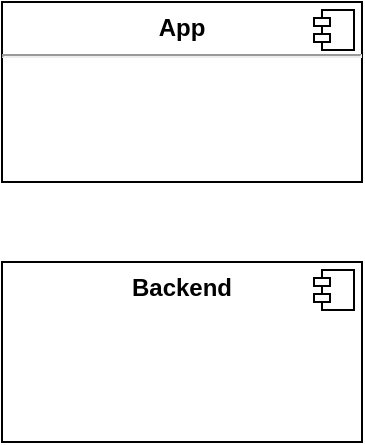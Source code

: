 <mxfile version="13.8.1" type="github" pages="2">
  <diagram id="78Pak1fITHsZY2uAQmiS" name="Overview">
    <mxGraphModel dx="1422" dy="772" grid="1" gridSize="10" guides="1" tooltips="1" connect="1" arrows="1" fold="1" page="1" pageScale="1" pageWidth="827" pageHeight="1169" math="0" shadow="0">
      <root>
        <mxCell id="0" />
        <mxCell id="1" parent="0" />
        <mxCell id="uc3zagjku930vBuRUgso-5" value="&lt;p style=&quot;margin: 0px ; margin-top: 6px ; text-align: center&quot;&gt;&lt;b&gt;App&lt;/b&gt;&lt;/p&gt;&lt;hr&gt;&lt;p style=&quot;margin: 0px ; margin-left: 8px&quot;&gt;&lt;br&gt;&lt;/p&gt;" style="align=left;overflow=fill;html=1;dropTarget=0;" vertex="1" parent="1">
          <mxGeometry x="310" y="110" width="180" height="90" as="geometry" />
        </mxCell>
        <mxCell id="uc3zagjku930vBuRUgso-6" value="" style="shape=component;jettyWidth=8;jettyHeight=4;" vertex="1" parent="uc3zagjku930vBuRUgso-5">
          <mxGeometry x="1" width="20" height="20" relative="1" as="geometry">
            <mxPoint x="-24" y="4" as="offset" />
          </mxGeometry>
        </mxCell>
        <mxCell id="uc3zagjku930vBuRUgso-7" value="&lt;p style=&quot;margin: 0px ; margin-top: 6px ; text-align: center&quot;&gt;&lt;b&gt;Backend&lt;/b&gt;&lt;/p&gt;" style="align=left;overflow=fill;html=1;dropTarget=0;" vertex="1" parent="1">
          <mxGeometry x="310" y="240" width="180" height="90" as="geometry" />
        </mxCell>
        <mxCell id="uc3zagjku930vBuRUgso-8" value="" style="shape=component;jettyWidth=8;jettyHeight=4;" vertex="1" parent="uc3zagjku930vBuRUgso-7">
          <mxGeometry x="1" width="20" height="20" relative="1" as="geometry">
            <mxPoint x="-24" y="4" as="offset" />
          </mxGeometry>
        </mxCell>
      </root>
    </mxGraphModel>
  </diagram>
  <diagram id="pG8ukOSA_y68UiLX20Zs" name="Current Architecture">
    <mxGraphModel dx="1185" dy="643" grid="1" gridSize="10" guides="1" tooltips="1" connect="1" arrows="1" fold="1" page="1" pageScale="1" pageWidth="827" pageHeight="1169" math="0" shadow="0">
      <root>
        <mxCell id="JUNSQr1m5YTf7EwPbwe9-0" />
        <mxCell id="JUNSQr1m5YTf7EwPbwe9-1" parent="JUNSQr1m5YTf7EwPbwe9-0" />
        <mxCell id="JUNSQr1m5YTf7EwPbwe9-30" value="" style="rounded=0;whiteSpace=wrap;html=1;" vertex="1" parent="JUNSQr1m5YTf7EwPbwe9-1">
          <mxGeometry x="511" y="170" width="140" height="80" as="geometry" />
        </mxCell>
        <mxCell id="JUNSQr1m5YTf7EwPbwe9-5" value="&lt;p style=&quot;margin: 0px ; margin-top: 6px ; text-align: center&quot;&gt;&lt;b&gt;MongoDB&lt;/b&gt;&lt;/p&gt;&lt;hr&gt;&lt;p style=&quot;margin: 0px ; margin-left: 8px&quot;&gt;+ userdata&lt;/p&gt;&lt;p style=&quot;margin: 0px ; margin-left: 8px&quot;&gt;+ metadata/statistics&lt;/p&gt;&lt;p style=&quot;margin: 0px ; margin-left: 8px&quot;&gt;+ tracked user sessions&lt;/p&gt;" style="align=left;overflow=fill;html=1;dropTarget=0;" vertex="1" parent="JUNSQr1m5YTf7EwPbwe9-1">
          <mxGeometry x="491" y="320" width="180" height="90" as="geometry" />
        </mxCell>
        <mxCell id="JUNSQr1m5YTf7EwPbwe9-6" value="" style="shape=component;jettyWidth=8;jettyHeight=4;" vertex="1" parent="JUNSQr1m5YTf7EwPbwe9-5">
          <mxGeometry x="1" width="20" height="20" relative="1" as="geometry">
            <mxPoint x="-24" y="4" as="offset" />
          </mxGeometry>
        </mxCell>
        <mxCell id="JUNSQr1m5YTf7EwPbwe9-7" value="&lt;p style=&quot;margin: 0px ; margin-top: 6px ; text-align: center&quot;&gt;&lt;b&gt;Webserver&lt;/b&gt;&lt;/p&gt;&lt;hr&gt;&lt;p style=&quot;margin: 0px ; margin-left: 8px&quot;&gt;+ REST interface&lt;/p&gt;&lt;p style=&quot;margin: 0px ; margin-left: 8px&quot;&gt;&amp;nbsp; + compiled frontend app&lt;/p&gt;&lt;p style=&quot;margin: 0px ; margin-left: 8px&quot;&gt;&amp;nbsp; + task generation&lt;/p&gt;&lt;p style=&quot;margin: 0px ; margin-left: 8px&quot;&gt;&amp;nbsp; + read/write operations&lt;/p&gt;" style="align=left;overflow=fill;html=1;dropTarget=0;" vertex="1" parent="JUNSQr1m5YTf7EwPbwe9-1">
          <mxGeometry x="210" y="320" width="180" height="90" as="geometry" />
        </mxCell>
        <mxCell id="JUNSQr1m5YTf7EwPbwe9-8" value="" style="shape=component;jettyWidth=8;jettyHeight=4;" vertex="1" parent="JUNSQr1m5YTf7EwPbwe9-7">
          <mxGeometry x="1" width="20" height="20" relative="1" as="geometry">
            <mxPoint x="-24" y="4" as="offset" />
          </mxGeometry>
        </mxCell>
        <mxCell id="JUNSQr1m5YTf7EwPbwe9-9" value="" style="endArrow=none;dashed=1;html=1;dashPattern=1 3;strokeWidth=2;" edge="1" parent="JUNSQr1m5YTf7EwPbwe9-1">
          <mxGeometry width="50" height="50" relative="1" as="geometry">
            <mxPoint x="200" y="440" as="sourcePoint" />
            <mxPoint x="200" y="280" as="targetPoint" />
          </mxGeometry>
        </mxCell>
        <mxCell id="JUNSQr1m5YTf7EwPbwe9-10" value="" style="endArrow=none;dashed=1;html=1;dashPattern=1 3;strokeWidth=2;" edge="1" parent="JUNSQr1m5YTf7EwPbwe9-1">
          <mxGeometry width="50" height="50" relative="1" as="geometry">
            <mxPoint x="680" y="440" as="sourcePoint" />
            <mxPoint x="680" y="280" as="targetPoint" />
          </mxGeometry>
        </mxCell>
        <mxCell id="JUNSQr1m5YTf7EwPbwe9-11" value="" style="endArrow=none;dashed=1;html=1;dashPattern=1 3;strokeWidth=2;" edge="1" parent="JUNSQr1m5YTf7EwPbwe9-1">
          <mxGeometry width="50" height="50" relative="1" as="geometry">
            <mxPoint x="681" y="280" as="sourcePoint" />
            <mxPoint x="194" y="280" as="targetPoint" />
          </mxGeometry>
        </mxCell>
        <mxCell id="JUNSQr1m5YTf7EwPbwe9-12" value="" style="endArrow=none;dashed=1;html=1;dashPattern=1 3;strokeWidth=2;" edge="1" parent="JUNSQr1m5YTf7EwPbwe9-1">
          <mxGeometry width="50" height="50" relative="1" as="geometry">
            <mxPoint x="681" y="439.0" as="sourcePoint" />
            <mxPoint x="194" y="439.0" as="targetPoint" />
          </mxGeometry>
        </mxCell>
        <mxCell id="JUNSQr1m5YTf7EwPbwe9-14" value="" style="endArrow=none;dashed=1;html=1;dashPattern=1 3;strokeWidth=2;" edge="1" parent="JUNSQr1m5YTf7EwPbwe9-1">
          <mxGeometry width="50" height="50" relative="1" as="geometry">
            <mxPoint x="541" y="190" as="sourcePoint" />
            <mxPoint x="521" y="190" as="targetPoint" />
          </mxGeometry>
        </mxCell>
        <mxCell id="JUNSQr1m5YTf7EwPbwe9-17" value="Server" style="text;html=1;strokeColor=none;fillColor=none;align=center;verticalAlign=middle;whiteSpace=wrap;rounded=0;" vertex="1" parent="JUNSQr1m5YTf7EwPbwe9-1">
          <mxGeometry x="581" y="179" width="40" height="20" as="geometry" />
        </mxCell>
        <mxCell id="JUNSQr1m5YTf7EwPbwe9-18" value="" style="endArrow=classic;startArrow=classic;html=1;exitX=1;exitY=0.5;exitDx=0;exitDy=0;entryX=0;entryY=0.5;entryDx=0;entryDy=0;" edge="1" parent="JUNSQr1m5YTf7EwPbwe9-1" source="JUNSQr1m5YTf7EwPbwe9-7" target="JUNSQr1m5YTf7EwPbwe9-5">
          <mxGeometry width="50" height="50" relative="1" as="geometry">
            <mxPoint x="420" y="260" as="sourcePoint" />
            <mxPoint x="470" y="210" as="targetPoint" />
          </mxGeometry>
        </mxCell>
        <mxCell id="JUNSQr1m5YTf7EwPbwe9-21" value="&lt;p style=&quot;margin: 0px ; margin-top: 6px ; text-align: center&quot;&gt;&lt;br&gt;&lt;/p&gt;" style="align=left;overflow=fill;html=1;dropTarget=0;" vertex="1" parent="JUNSQr1m5YTf7EwPbwe9-1">
          <mxGeometry x="521" y="211" width="30" height="30" as="geometry" />
        </mxCell>
        <mxCell id="JUNSQr1m5YTf7EwPbwe9-22" value="" style="shape=component;jettyWidth=8;jettyHeight=4;" vertex="1" parent="JUNSQr1m5YTf7EwPbwe9-21">
          <mxGeometry x="1" width="20" height="20" relative="1" as="geometry">
            <mxPoint x="-24" y="4" as="offset" />
          </mxGeometry>
        </mxCell>
        <mxCell id="JUNSQr1m5YTf7EwPbwe9-24" value="Component" style="text;html=1;strokeColor=none;fillColor=none;align=center;verticalAlign=middle;whiteSpace=wrap;rounded=0;" vertex="1" parent="JUNSQr1m5YTf7EwPbwe9-1">
          <mxGeometry x="581" y="216" width="40" height="20" as="geometry" />
        </mxCell>
        <mxCell id="JUNSQr1m5YTf7EwPbwe9-25" value="data exchange" style="text;html=1;strokeColor=none;fillColor=none;align=center;verticalAlign=middle;whiteSpace=wrap;rounded=0;" vertex="1" parent="JUNSQr1m5YTf7EwPbwe9-1">
          <mxGeometry x="420" y="340" width="40" height="20" as="geometry" />
        </mxCell>
        <mxCell id="JUNSQr1m5YTf7EwPbwe9-26" value="" style="endArrow=classic;startArrow=classic;html=1;entryX=0.5;entryY=1;entryDx=0;entryDy=0;exitX=0.5;exitY=0;exitDx=0;exitDy=0;" edge="1" parent="JUNSQr1m5YTf7EwPbwe9-1" source="JUNSQr1m5YTf7EwPbwe9-27" target="JUNSQr1m5YTf7EwPbwe9-7">
          <mxGeometry width="50" height="50" relative="1" as="geometry">
            <mxPoint x="270" y="520" as="sourcePoint" />
            <mxPoint x="320" y="470" as="targetPoint" />
          </mxGeometry>
        </mxCell>
        <mxCell id="JUNSQr1m5YTf7EwPbwe9-27" value="&lt;p style=&quot;margin: 0px ; margin-top: 6px ; text-align: center&quot;&gt;&lt;b&gt;Client&lt;/b&gt;&lt;/p&gt;&lt;hr&gt;&lt;p style=&quot;margin: 0px ; margin-left: 8px&quot;&gt;+ UI&lt;/p&gt;&lt;p style=&quot;margin: 0px ; margin-left: 8px&quot;&gt;&amp;nbsp; + fixed solution paths&lt;/p&gt;&lt;p style=&quot;margin: 0px ; margin-left: 8px&quot;&gt;&amp;nbsp; + singular perspective&lt;/p&gt;" style="align=left;overflow=fill;html=1;dropTarget=0;" vertex="1" parent="JUNSQr1m5YTf7EwPbwe9-1">
          <mxGeometry x="210" y="520" width="180" height="90" as="geometry" />
        </mxCell>
        <mxCell id="JUNSQr1m5YTf7EwPbwe9-28" value="" style="shape=component;jettyWidth=8;jettyHeight=4;" vertex="1" parent="JUNSQr1m5YTf7EwPbwe9-27">
          <mxGeometry x="1" width="20" height="20" relative="1" as="geometry">
            <mxPoint x="-24" y="4" as="offset" />
          </mxGeometry>
        </mxCell>
        <mxCell id="JUNSQr1m5YTf7EwPbwe9-29" value="HTTP" style="text;html=1;strokeColor=none;fillColor=none;align=center;verticalAlign=middle;whiteSpace=wrap;rounded=0;" vertex="1" parent="JUNSQr1m5YTf7EwPbwe9-1">
          <mxGeometry x="300" y="460" width="40" height="20" as="geometry" />
        </mxCell>
        <mxCell id="JUNSQr1m5YTf7EwPbwe9-34" style="edgeStyle=orthogonalEdgeStyle;rounded=0;orthogonalLoop=1;jettySize=auto;html=1;exitX=0.5;exitY=0.5;exitDx=0;exitDy=0;exitPerimeter=0;entryX=1;entryY=0.5;entryDx=0;entryDy=0;" edge="1" parent="JUNSQr1m5YTf7EwPbwe9-1" source="JUNSQr1m5YTf7EwPbwe9-31" target="JUNSQr1m5YTf7EwPbwe9-27">
          <mxGeometry relative="1" as="geometry" />
        </mxCell>
        <mxCell id="JUNSQr1m5YTf7EwPbwe9-31" value="Student" style="shape=umlActor;verticalLabelPosition=bottom;verticalAlign=top;html=1;outlineConnect=0;" vertex="1" parent="JUNSQr1m5YTf7EwPbwe9-1">
          <mxGeometry x="550" y="535" width="30" height="60" as="geometry" />
        </mxCell>
        <mxCell id="JUNSQr1m5YTf7EwPbwe9-35" value="Browser" style="text;html=1;strokeColor=none;fillColor=none;align=center;verticalAlign=middle;whiteSpace=wrap;rounded=0;" vertex="1" parent="JUNSQr1m5YTf7EwPbwe9-1">
          <mxGeometry x="460" y="565" width="40" height="20" as="geometry" />
        </mxCell>
        <mxCell id="JUNSQr1m5YTf7EwPbwe9-37" value="Teaching staff" style="shape=umlActor;verticalLabelPosition=bottom;verticalAlign=top;html=1;outlineConnect=0;" vertex="1" parent="JUNSQr1m5YTf7EwPbwe9-1">
          <mxGeometry x="285" y="720" width="30" height="60" as="geometry" />
        </mxCell>
        <mxCell id="JUNSQr1m5YTf7EwPbwe9-38" style="edgeStyle=orthogonalEdgeStyle;rounded=0;orthogonalLoop=1;jettySize=auto;html=1;exitX=0.5;exitY=0.5;exitDx=0;exitDy=0;exitPerimeter=0;entryX=0.5;entryY=1;entryDx=0;entryDy=0;" edge="1" parent="JUNSQr1m5YTf7EwPbwe9-1" source="JUNSQr1m5YTf7EwPbwe9-37" target="JUNSQr1m5YTf7EwPbwe9-27">
          <mxGeometry relative="1" as="geometry">
            <mxPoint x="527.5" y="710" as="sourcePoint" />
            <mxPoint x="352.5" y="710" as="targetPoint" />
          </mxGeometry>
        </mxCell>
        <mxCell id="JUNSQr1m5YTf7EwPbwe9-39" value="Browser" style="text;html=1;strokeColor=none;fillColor=none;align=center;verticalAlign=middle;whiteSpace=wrap;rounded=0;" vertex="1" parent="JUNSQr1m5YTf7EwPbwe9-1">
          <mxGeometry x="310" y="680" width="40" height="20" as="geometry" />
        </mxCell>
      </root>
    </mxGraphModel>
  </diagram>
</mxfile>
